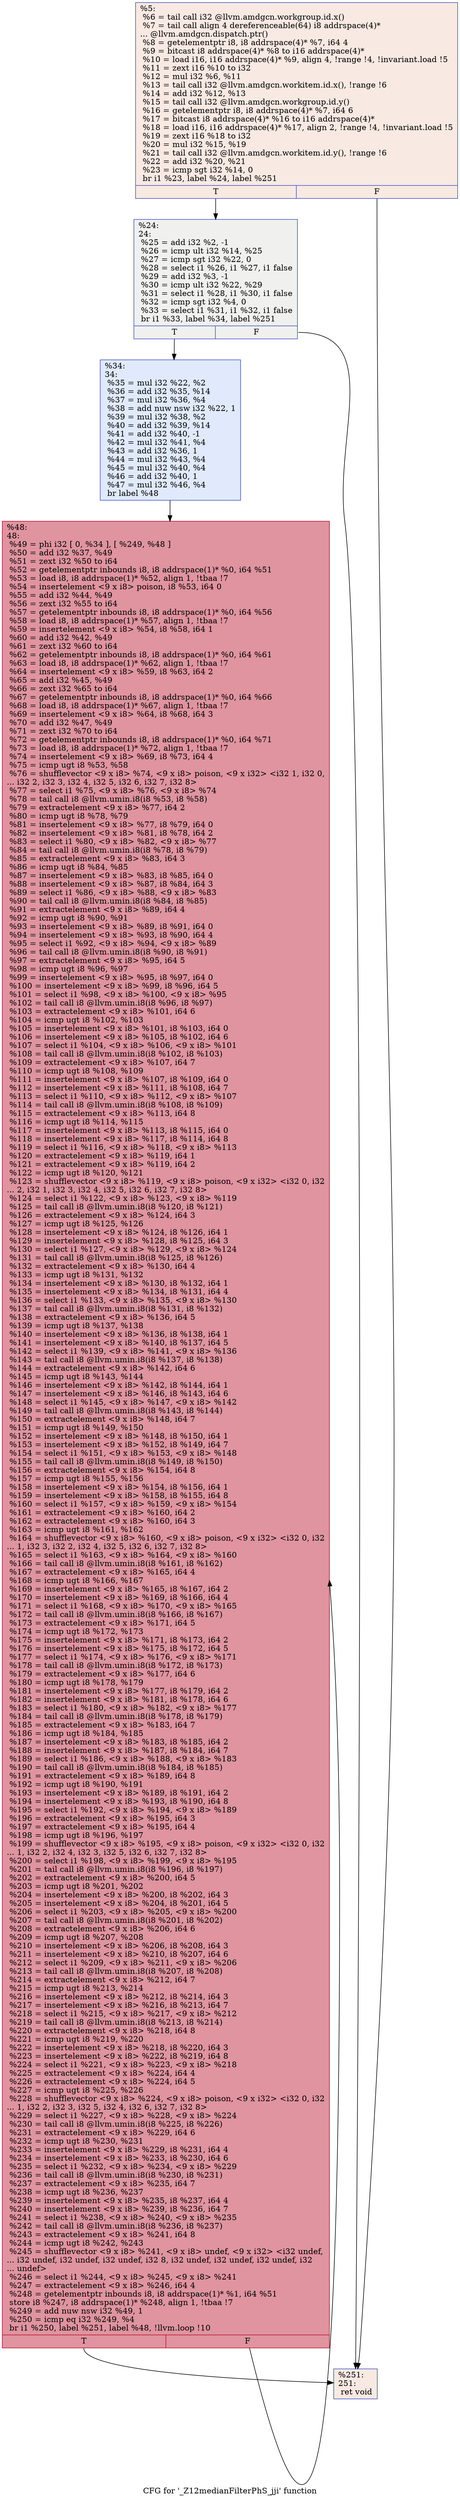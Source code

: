 digraph "CFG for '_Z12medianFilterPhS_jji' function" {
	label="CFG for '_Z12medianFilterPhS_jji' function";

	Node0x5031d50 [shape=record,color="#3d50c3ff", style=filled, fillcolor="#efcebd70",label="{%5:\l  %6 = tail call i32 @llvm.amdgcn.workgroup.id.x()\l  %7 = tail call align 4 dereferenceable(64) i8 addrspace(4)*\l... @llvm.amdgcn.dispatch.ptr()\l  %8 = getelementptr i8, i8 addrspace(4)* %7, i64 4\l  %9 = bitcast i8 addrspace(4)* %8 to i16 addrspace(4)*\l  %10 = load i16, i16 addrspace(4)* %9, align 4, !range !4, !invariant.load !5\l  %11 = zext i16 %10 to i32\l  %12 = mul i32 %6, %11\l  %13 = tail call i32 @llvm.amdgcn.workitem.id.x(), !range !6\l  %14 = add i32 %12, %13\l  %15 = tail call i32 @llvm.amdgcn.workgroup.id.y()\l  %16 = getelementptr i8, i8 addrspace(4)* %7, i64 6\l  %17 = bitcast i8 addrspace(4)* %16 to i16 addrspace(4)*\l  %18 = load i16, i16 addrspace(4)* %17, align 2, !range !4, !invariant.load !5\l  %19 = zext i16 %18 to i32\l  %20 = mul i32 %15, %19\l  %21 = tail call i32 @llvm.amdgcn.workitem.id.y(), !range !6\l  %22 = add i32 %20, %21\l  %23 = icmp sgt i32 %14, 0\l  br i1 %23, label %24, label %251\l|{<s0>T|<s1>F}}"];
	Node0x5031d50:s0 -> Node0x5035680;
	Node0x5031d50:s1 -> Node0x5035710;
	Node0x5035680 [shape=record,color="#3d50c3ff", style=filled, fillcolor="#dedcdb70",label="{%24:\l24:                                               \l  %25 = add i32 %2, -1\l  %26 = icmp ult i32 %14, %25\l  %27 = icmp sgt i32 %22, 0\l  %28 = select i1 %26, i1 %27, i1 false\l  %29 = add i32 %3, -1\l  %30 = icmp ult i32 %22, %29\l  %31 = select i1 %28, i1 %30, i1 false\l  %32 = icmp sgt i32 %4, 0\l  %33 = select i1 %31, i1 %32, i1 false\l  br i1 %33, label %34, label %251\l|{<s0>T|<s1>F}}"];
	Node0x5035680:s0 -> Node0x5033eb0;
	Node0x5035680:s1 -> Node0x5035710;
	Node0x5033eb0 [shape=record,color="#3d50c3ff", style=filled, fillcolor="#b9d0f970",label="{%34:\l34:                                               \l  %35 = mul i32 %22, %2\l  %36 = add i32 %35, %14\l  %37 = mul i32 %36, %4\l  %38 = add nuw nsw i32 %22, 1\l  %39 = mul i32 %38, %2\l  %40 = add i32 %39, %14\l  %41 = add i32 %40, -1\l  %42 = mul i32 %41, %4\l  %43 = add i32 %36, 1\l  %44 = mul i32 %43, %4\l  %45 = mul i32 %40, %4\l  %46 = add i32 %40, 1\l  %47 = mul i32 %46, %4\l  br label %48\l}"];
	Node0x5033eb0 -> Node0x50367b0;
	Node0x50367b0 [shape=record,color="#b70d28ff", style=filled, fillcolor="#b70d2870",label="{%48:\l48:                                               \l  %49 = phi i32 [ 0, %34 ], [ %249, %48 ]\l  %50 = add i32 %37, %49\l  %51 = zext i32 %50 to i64\l  %52 = getelementptr inbounds i8, i8 addrspace(1)* %0, i64 %51\l  %53 = load i8, i8 addrspace(1)* %52, align 1, !tbaa !7\l  %54 = insertelement \<9 x i8\> poison, i8 %53, i64 0\l  %55 = add i32 %44, %49\l  %56 = zext i32 %55 to i64\l  %57 = getelementptr inbounds i8, i8 addrspace(1)* %0, i64 %56\l  %58 = load i8, i8 addrspace(1)* %57, align 1, !tbaa !7\l  %59 = insertelement \<9 x i8\> %54, i8 %58, i64 1\l  %60 = add i32 %42, %49\l  %61 = zext i32 %60 to i64\l  %62 = getelementptr inbounds i8, i8 addrspace(1)* %0, i64 %61\l  %63 = load i8, i8 addrspace(1)* %62, align 1, !tbaa !7\l  %64 = insertelement \<9 x i8\> %59, i8 %63, i64 2\l  %65 = add i32 %45, %49\l  %66 = zext i32 %65 to i64\l  %67 = getelementptr inbounds i8, i8 addrspace(1)* %0, i64 %66\l  %68 = load i8, i8 addrspace(1)* %67, align 1, !tbaa !7\l  %69 = insertelement \<9 x i8\> %64, i8 %68, i64 3\l  %70 = add i32 %47, %49\l  %71 = zext i32 %70 to i64\l  %72 = getelementptr inbounds i8, i8 addrspace(1)* %0, i64 %71\l  %73 = load i8, i8 addrspace(1)* %72, align 1, !tbaa !7\l  %74 = insertelement \<9 x i8\> %69, i8 %73, i64 4\l  %75 = icmp ugt i8 %53, %58\l  %76 = shufflevector \<9 x i8\> %74, \<9 x i8\> poison, \<9 x i32\> \<i32 1, i32 0,\l... i32 2, i32 3, i32 4, i32 5, i32 6, i32 7, i32 8\>\l  %77 = select i1 %75, \<9 x i8\> %76, \<9 x i8\> %74\l  %78 = tail call i8 @llvm.umin.i8(i8 %53, i8 %58)\l  %79 = extractelement \<9 x i8\> %77, i64 2\l  %80 = icmp ugt i8 %78, %79\l  %81 = insertelement \<9 x i8\> %77, i8 %79, i64 0\l  %82 = insertelement \<9 x i8\> %81, i8 %78, i64 2\l  %83 = select i1 %80, \<9 x i8\> %82, \<9 x i8\> %77\l  %84 = tail call i8 @llvm.umin.i8(i8 %78, i8 %79)\l  %85 = extractelement \<9 x i8\> %83, i64 3\l  %86 = icmp ugt i8 %84, %85\l  %87 = insertelement \<9 x i8\> %83, i8 %85, i64 0\l  %88 = insertelement \<9 x i8\> %87, i8 %84, i64 3\l  %89 = select i1 %86, \<9 x i8\> %88, \<9 x i8\> %83\l  %90 = tail call i8 @llvm.umin.i8(i8 %84, i8 %85)\l  %91 = extractelement \<9 x i8\> %89, i64 4\l  %92 = icmp ugt i8 %90, %91\l  %93 = insertelement \<9 x i8\> %89, i8 %91, i64 0\l  %94 = insertelement \<9 x i8\> %93, i8 %90, i64 4\l  %95 = select i1 %92, \<9 x i8\> %94, \<9 x i8\> %89\l  %96 = tail call i8 @llvm.umin.i8(i8 %90, i8 %91)\l  %97 = extractelement \<9 x i8\> %95, i64 5\l  %98 = icmp ugt i8 %96, %97\l  %99 = insertelement \<9 x i8\> %95, i8 %97, i64 0\l  %100 = insertelement \<9 x i8\> %99, i8 %96, i64 5\l  %101 = select i1 %98, \<9 x i8\> %100, \<9 x i8\> %95\l  %102 = tail call i8 @llvm.umin.i8(i8 %96, i8 %97)\l  %103 = extractelement \<9 x i8\> %101, i64 6\l  %104 = icmp ugt i8 %102, %103\l  %105 = insertelement \<9 x i8\> %101, i8 %103, i64 0\l  %106 = insertelement \<9 x i8\> %105, i8 %102, i64 6\l  %107 = select i1 %104, \<9 x i8\> %106, \<9 x i8\> %101\l  %108 = tail call i8 @llvm.umin.i8(i8 %102, i8 %103)\l  %109 = extractelement \<9 x i8\> %107, i64 7\l  %110 = icmp ugt i8 %108, %109\l  %111 = insertelement \<9 x i8\> %107, i8 %109, i64 0\l  %112 = insertelement \<9 x i8\> %111, i8 %108, i64 7\l  %113 = select i1 %110, \<9 x i8\> %112, \<9 x i8\> %107\l  %114 = tail call i8 @llvm.umin.i8(i8 %108, i8 %109)\l  %115 = extractelement \<9 x i8\> %113, i64 8\l  %116 = icmp ugt i8 %114, %115\l  %117 = insertelement \<9 x i8\> %113, i8 %115, i64 0\l  %118 = insertelement \<9 x i8\> %117, i8 %114, i64 8\l  %119 = select i1 %116, \<9 x i8\> %118, \<9 x i8\> %113\l  %120 = extractelement \<9 x i8\> %119, i64 1\l  %121 = extractelement \<9 x i8\> %119, i64 2\l  %122 = icmp ugt i8 %120, %121\l  %123 = shufflevector \<9 x i8\> %119, \<9 x i8\> poison, \<9 x i32\> \<i32 0, i32\l... 2, i32 1, i32 3, i32 4, i32 5, i32 6, i32 7, i32 8\>\l  %124 = select i1 %122, \<9 x i8\> %123, \<9 x i8\> %119\l  %125 = tail call i8 @llvm.umin.i8(i8 %120, i8 %121)\l  %126 = extractelement \<9 x i8\> %124, i64 3\l  %127 = icmp ugt i8 %125, %126\l  %128 = insertelement \<9 x i8\> %124, i8 %126, i64 1\l  %129 = insertelement \<9 x i8\> %128, i8 %125, i64 3\l  %130 = select i1 %127, \<9 x i8\> %129, \<9 x i8\> %124\l  %131 = tail call i8 @llvm.umin.i8(i8 %125, i8 %126)\l  %132 = extractelement \<9 x i8\> %130, i64 4\l  %133 = icmp ugt i8 %131, %132\l  %134 = insertelement \<9 x i8\> %130, i8 %132, i64 1\l  %135 = insertelement \<9 x i8\> %134, i8 %131, i64 4\l  %136 = select i1 %133, \<9 x i8\> %135, \<9 x i8\> %130\l  %137 = tail call i8 @llvm.umin.i8(i8 %131, i8 %132)\l  %138 = extractelement \<9 x i8\> %136, i64 5\l  %139 = icmp ugt i8 %137, %138\l  %140 = insertelement \<9 x i8\> %136, i8 %138, i64 1\l  %141 = insertelement \<9 x i8\> %140, i8 %137, i64 5\l  %142 = select i1 %139, \<9 x i8\> %141, \<9 x i8\> %136\l  %143 = tail call i8 @llvm.umin.i8(i8 %137, i8 %138)\l  %144 = extractelement \<9 x i8\> %142, i64 6\l  %145 = icmp ugt i8 %143, %144\l  %146 = insertelement \<9 x i8\> %142, i8 %144, i64 1\l  %147 = insertelement \<9 x i8\> %146, i8 %143, i64 6\l  %148 = select i1 %145, \<9 x i8\> %147, \<9 x i8\> %142\l  %149 = tail call i8 @llvm.umin.i8(i8 %143, i8 %144)\l  %150 = extractelement \<9 x i8\> %148, i64 7\l  %151 = icmp ugt i8 %149, %150\l  %152 = insertelement \<9 x i8\> %148, i8 %150, i64 1\l  %153 = insertelement \<9 x i8\> %152, i8 %149, i64 7\l  %154 = select i1 %151, \<9 x i8\> %153, \<9 x i8\> %148\l  %155 = tail call i8 @llvm.umin.i8(i8 %149, i8 %150)\l  %156 = extractelement \<9 x i8\> %154, i64 8\l  %157 = icmp ugt i8 %155, %156\l  %158 = insertelement \<9 x i8\> %154, i8 %156, i64 1\l  %159 = insertelement \<9 x i8\> %158, i8 %155, i64 8\l  %160 = select i1 %157, \<9 x i8\> %159, \<9 x i8\> %154\l  %161 = extractelement \<9 x i8\> %160, i64 2\l  %162 = extractelement \<9 x i8\> %160, i64 3\l  %163 = icmp ugt i8 %161, %162\l  %164 = shufflevector \<9 x i8\> %160, \<9 x i8\> poison, \<9 x i32\> \<i32 0, i32\l... 1, i32 3, i32 2, i32 4, i32 5, i32 6, i32 7, i32 8\>\l  %165 = select i1 %163, \<9 x i8\> %164, \<9 x i8\> %160\l  %166 = tail call i8 @llvm.umin.i8(i8 %161, i8 %162)\l  %167 = extractelement \<9 x i8\> %165, i64 4\l  %168 = icmp ugt i8 %166, %167\l  %169 = insertelement \<9 x i8\> %165, i8 %167, i64 2\l  %170 = insertelement \<9 x i8\> %169, i8 %166, i64 4\l  %171 = select i1 %168, \<9 x i8\> %170, \<9 x i8\> %165\l  %172 = tail call i8 @llvm.umin.i8(i8 %166, i8 %167)\l  %173 = extractelement \<9 x i8\> %171, i64 5\l  %174 = icmp ugt i8 %172, %173\l  %175 = insertelement \<9 x i8\> %171, i8 %173, i64 2\l  %176 = insertelement \<9 x i8\> %175, i8 %172, i64 5\l  %177 = select i1 %174, \<9 x i8\> %176, \<9 x i8\> %171\l  %178 = tail call i8 @llvm.umin.i8(i8 %172, i8 %173)\l  %179 = extractelement \<9 x i8\> %177, i64 6\l  %180 = icmp ugt i8 %178, %179\l  %181 = insertelement \<9 x i8\> %177, i8 %179, i64 2\l  %182 = insertelement \<9 x i8\> %181, i8 %178, i64 6\l  %183 = select i1 %180, \<9 x i8\> %182, \<9 x i8\> %177\l  %184 = tail call i8 @llvm.umin.i8(i8 %178, i8 %179)\l  %185 = extractelement \<9 x i8\> %183, i64 7\l  %186 = icmp ugt i8 %184, %185\l  %187 = insertelement \<9 x i8\> %183, i8 %185, i64 2\l  %188 = insertelement \<9 x i8\> %187, i8 %184, i64 7\l  %189 = select i1 %186, \<9 x i8\> %188, \<9 x i8\> %183\l  %190 = tail call i8 @llvm.umin.i8(i8 %184, i8 %185)\l  %191 = extractelement \<9 x i8\> %189, i64 8\l  %192 = icmp ugt i8 %190, %191\l  %193 = insertelement \<9 x i8\> %189, i8 %191, i64 2\l  %194 = insertelement \<9 x i8\> %193, i8 %190, i64 8\l  %195 = select i1 %192, \<9 x i8\> %194, \<9 x i8\> %189\l  %196 = extractelement \<9 x i8\> %195, i64 3\l  %197 = extractelement \<9 x i8\> %195, i64 4\l  %198 = icmp ugt i8 %196, %197\l  %199 = shufflevector \<9 x i8\> %195, \<9 x i8\> poison, \<9 x i32\> \<i32 0, i32\l... 1, i32 2, i32 4, i32 3, i32 5, i32 6, i32 7, i32 8\>\l  %200 = select i1 %198, \<9 x i8\> %199, \<9 x i8\> %195\l  %201 = tail call i8 @llvm.umin.i8(i8 %196, i8 %197)\l  %202 = extractelement \<9 x i8\> %200, i64 5\l  %203 = icmp ugt i8 %201, %202\l  %204 = insertelement \<9 x i8\> %200, i8 %202, i64 3\l  %205 = insertelement \<9 x i8\> %204, i8 %201, i64 5\l  %206 = select i1 %203, \<9 x i8\> %205, \<9 x i8\> %200\l  %207 = tail call i8 @llvm.umin.i8(i8 %201, i8 %202)\l  %208 = extractelement \<9 x i8\> %206, i64 6\l  %209 = icmp ugt i8 %207, %208\l  %210 = insertelement \<9 x i8\> %206, i8 %208, i64 3\l  %211 = insertelement \<9 x i8\> %210, i8 %207, i64 6\l  %212 = select i1 %209, \<9 x i8\> %211, \<9 x i8\> %206\l  %213 = tail call i8 @llvm.umin.i8(i8 %207, i8 %208)\l  %214 = extractelement \<9 x i8\> %212, i64 7\l  %215 = icmp ugt i8 %213, %214\l  %216 = insertelement \<9 x i8\> %212, i8 %214, i64 3\l  %217 = insertelement \<9 x i8\> %216, i8 %213, i64 7\l  %218 = select i1 %215, \<9 x i8\> %217, \<9 x i8\> %212\l  %219 = tail call i8 @llvm.umin.i8(i8 %213, i8 %214)\l  %220 = extractelement \<9 x i8\> %218, i64 8\l  %221 = icmp ugt i8 %219, %220\l  %222 = insertelement \<9 x i8\> %218, i8 %220, i64 3\l  %223 = insertelement \<9 x i8\> %222, i8 %219, i64 8\l  %224 = select i1 %221, \<9 x i8\> %223, \<9 x i8\> %218\l  %225 = extractelement \<9 x i8\> %224, i64 4\l  %226 = extractelement \<9 x i8\> %224, i64 5\l  %227 = icmp ugt i8 %225, %226\l  %228 = shufflevector \<9 x i8\> %224, \<9 x i8\> poison, \<9 x i32\> \<i32 0, i32\l... 1, i32 2, i32 3, i32 5, i32 4, i32 6, i32 7, i32 8\>\l  %229 = select i1 %227, \<9 x i8\> %228, \<9 x i8\> %224\l  %230 = tail call i8 @llvm.umin.i8(i8 %225, i8 %226)\l  %231 = extractelement \<9 x i8\> %229, i64 6\l  %232 = icmp ugt i8 %230, %231\l  %233 = insertelement \<9 x i8\> %229, i8 %231, i64 4\l  %234 = insertelement \<9 x i8\> %233, i8 %230, i64 6\l  %235 = select i1 %232, \<9 x i8\> %234, \<9 x i8\> %229\l  %236 = tail call i8 @llvm.umin.i8(i8 %230, i8 %231)\l  %237 = extractelement \<9 x i8\> %235, i64 7\l  %238 = icmp ugt i8 %236, %237\l  %239 = insertelement \<9 x i8\> %235, i8 %237, i64 4\l  %240 = insertelement \<9 x i8\> %239, i8 %236, i64 7\l  %241 = select i1 %238, \<9 x i8\> %240, \<9 x i8\> %235\l  %242 = tail call i8 @llvm.umin.i8(i8 %236, i8 %237)\l  %243 = extractelement \<9 x i8\> %241, i64 8\l  %244 = icmp ugt i8 %242, %243\l  %245 = shufflevector \<9 x i8\> %241, \<9 x i8\> undef, \<9 x i32\> \<i32 undef,\l... i32 undef, i32 undef, i32 undef, i32 8, i32 undef, i32 undef, i32 undef, i32\l... undef\>\l  %246 = select i1 %244, \<9 x i8\> %245, \<9 x i8\> %241\l  %247 = extractelement \<9 x i8\> %246, i64 4\l  %248 = getelementptr inbounds i8, i8 addrspace(1)* %1, i64 %51\l  store i8 %247, i8 addrspace(1)* %248, align 1, !tbaa !7\l  %249 = add nuw nsw i32 %49, 1\l  %250 = icmp eq i32 %249, %4\l  br i1 %250, label %251, label %48, !llvm.loop !10\l|{<s0>T|<s1>F}}"];
	Node0x50367b0:s0 -> Node0x5035710;
	Node0x50367b0:s1 -> Node0x50367b0;
	Node0x5035710 [shape=record,color="#3d50c3ff", style=filled, fillcolor="#efcebd70",label="{%251:\l251:                                              \l  ret void\l}"];
}
